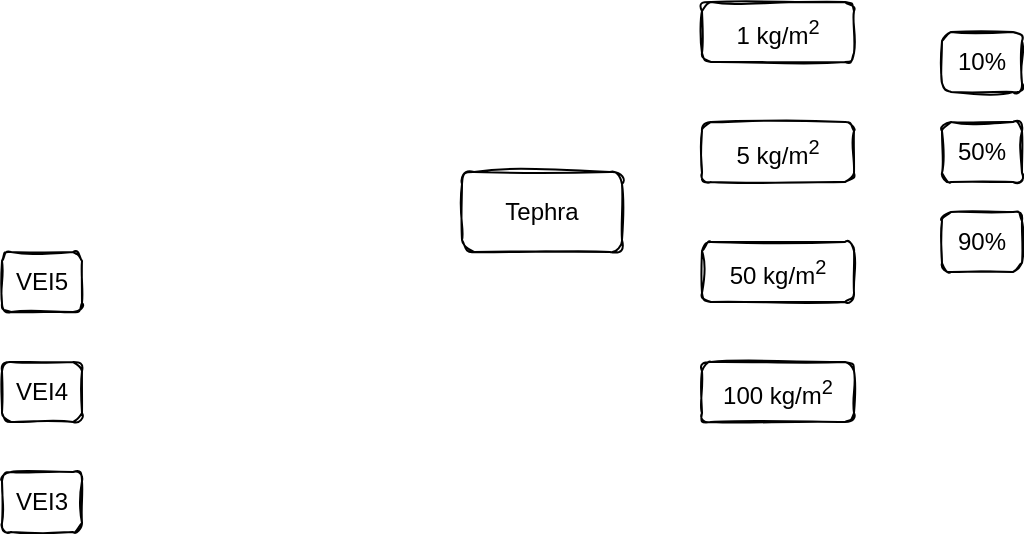 <mxfile version="13.10.0" type="embed">
    <diagram id="WWtlWFpuzsClFggWfhUL" name="Page-1">
        <mxGraphModel dx="839" dy="860" grid="1" gridSize="10" guides="1" tooltips="1" connect="1" arrows="1" fold="1" page="1" pageScale="1" pageWidth="827" pageHeight="1169" math="0" shadow="0">
            <root>
                <mxCell id="0"/>
                <mxCell id="1" parent="0"/>
                <mxCell id="2" value="Tephra" style="rounded=1;whiteSpace=wrap;html=1;sketch=1;" parent="1" vertex="1">
                    <mxGeometry x="280" y="380" width="80" height="40" as="geometry"/>
                </mxCell>
                <mxCell id="3" value="VEI5" style="rounded=1;whiteSpace=wrap;html=1;sketch=1;" parent="1" vertex="1">
                    <mxGeometry x="50" y="420" width="40" height="30" as="geometry"/>
                </mxCell>
                <mxCell id="4" value="VEI4" style="rounded=1;whiteSpace=wrap;html=1;sketch=1;" vertex="1" parent="1">
                    <mxGeometry x="50" y="475" width="40" height="30" as="geometry"/>
                </mxCell>
                <mxCell id="5" value="VEI3" style="rounded=1;whiteSpace=wrap;html=1;sketch=1;" vertex="1" parent="1">
                    <mxGeometry x="50" y="530" width="40" height="30" as="geometry"/>
                </mxCell>
                <mxCell id="6" value="1 kg/m&lt;sup&gt;2&lt;/sup&gt;" style="rounded=1;whiteSpace=wrap;html=1;sketch=1;" vertex="1" parent="1">
                    <mxGeometry x="400" y="295" width="76" height="30" as="geometry"/>
                </mxCell>
                <mxCell id="7" value="5 kg/m&lt;sup&gt;2&lt;/sup&gt;" style="rounded=1;whiteSpace=wrap;html=1;sketch=1;" vertex="1" parent="1">
                    <mxGeometry x="400" y="355" width="76" height="30" as="geometry"/>
                </mxCell>
                <mxCell id="8" value="50 kg/m&lt;sup&gt;2&lt;/sup&gt;" style="rounded=1;whiteSpace=wrap;html=1;sketch=1;" vertex="1" parent="1">
                    <mxGeometry x="400" y="415" width="76" height="30" as="geometry"/>
                </mxCell>
                <mxCell id="9" value="100 kg/m&lt;sup&gt;2&lt;/sup&gt;" style="rounded=1;whiteSpace=wrap;html=1;sketch=1;" vertex="1" parent="1">
                    <mxGeometry x="400" y="475" width="76" height="30" as="geometry"/>
                </mxCell>
                <mxCell id="11" value="50%" style="rounded=1;whiteSpace=wrap;html=1;sketch=1;" vertex="1" parent="1">
                    <mxGeometry x="520" y="355" width="40" height="30" as="geometry"/>
                </mxCell>
                <mxCell id="12" value="10%" style="rounded=1;whiteSpace=wrap;html=1;sketch=1;" vertex="1" parent="1">
                    <mxGeometry x="520" y="310" width="40" height="30" as="geometry"/>
                </mxCell>
                <mxCell id="13" value="90%" style="rounded=1;whiteSpace=wrap;html=1;sketch=1;" vertex="1" parent="1">
                    <mxGeometry x="520" y="400" width="40" height="30" as="geometry"/>
                </mxCell>
            </root>
        </mxGraphModel>
    </diagram>
</mxfile>